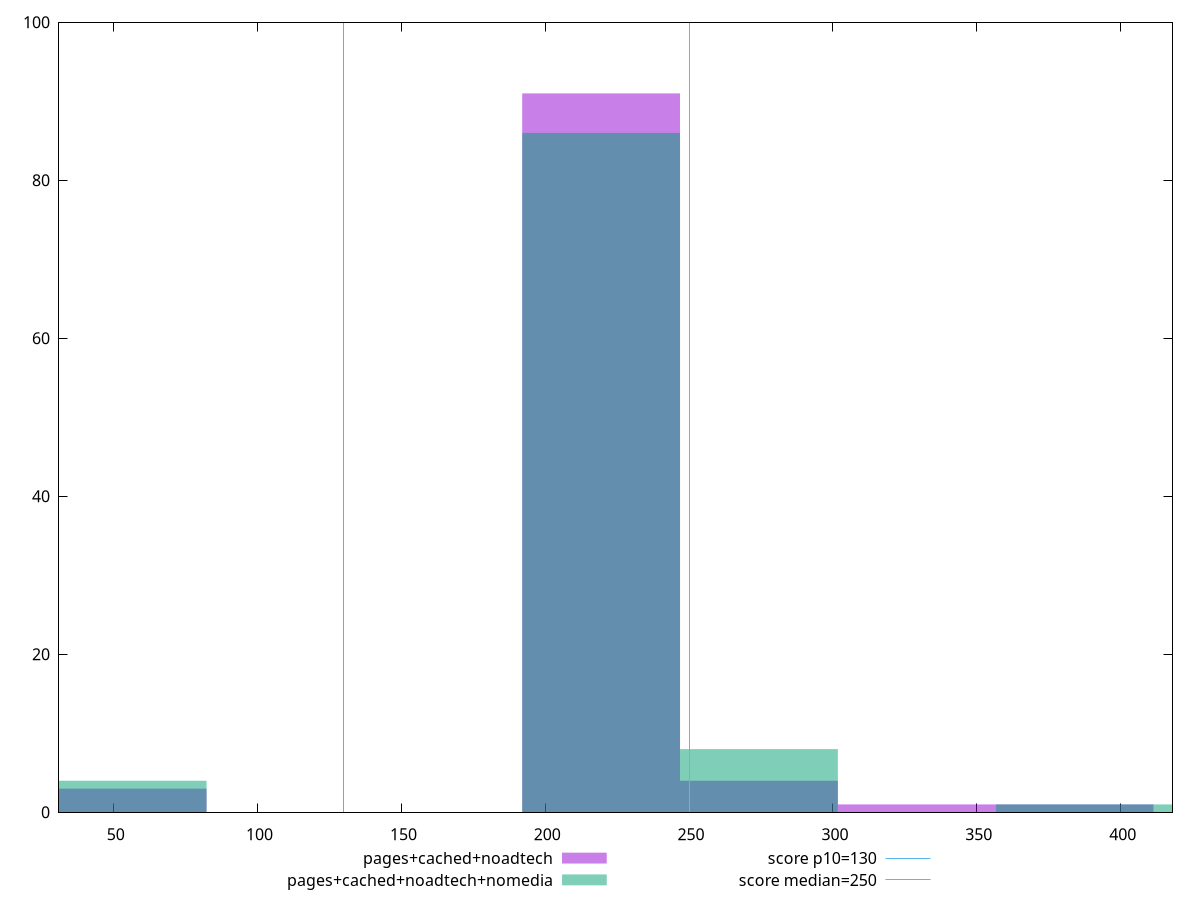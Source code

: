 reset

$pagesCachedNoadtech <<EOF
219.41549854411014 91
274.2693731801377 4
54.853874636027534 3
383.97712245219276 1
329.1232478161652 1
EOF

$pagesCachedNoadtechNomedia <<EOF
219.41549854411014 86
54.853874636027534 4
274.2693731801377 8
383.97712245219276 1
438.8309970882203 1
EOF

set key outside below
set boxwidth 54.853874636027534
set xrange [31:418.00000000000045]
set yrange [0:100]
set trange [0:100]
set style fill transparent solid 0.5 noborder

set parametric
set terminal svg size 640, 500 enhanced background rgb 'white'
set output "report_00011_2021-02-09T10:53:21.242Z/max-potential-fid/comparison/histogram/2_vs_3.svg"

plot $pagesCachedNoadtech title "pages+cached+noadtech" with boxes, \
     $pagesCachedNoadtechNomedia title "pages+cached+noadtech+nomedia" with boxes, \
     130,t title "score p10=130", \
     250,t title "score median=250"

reset

